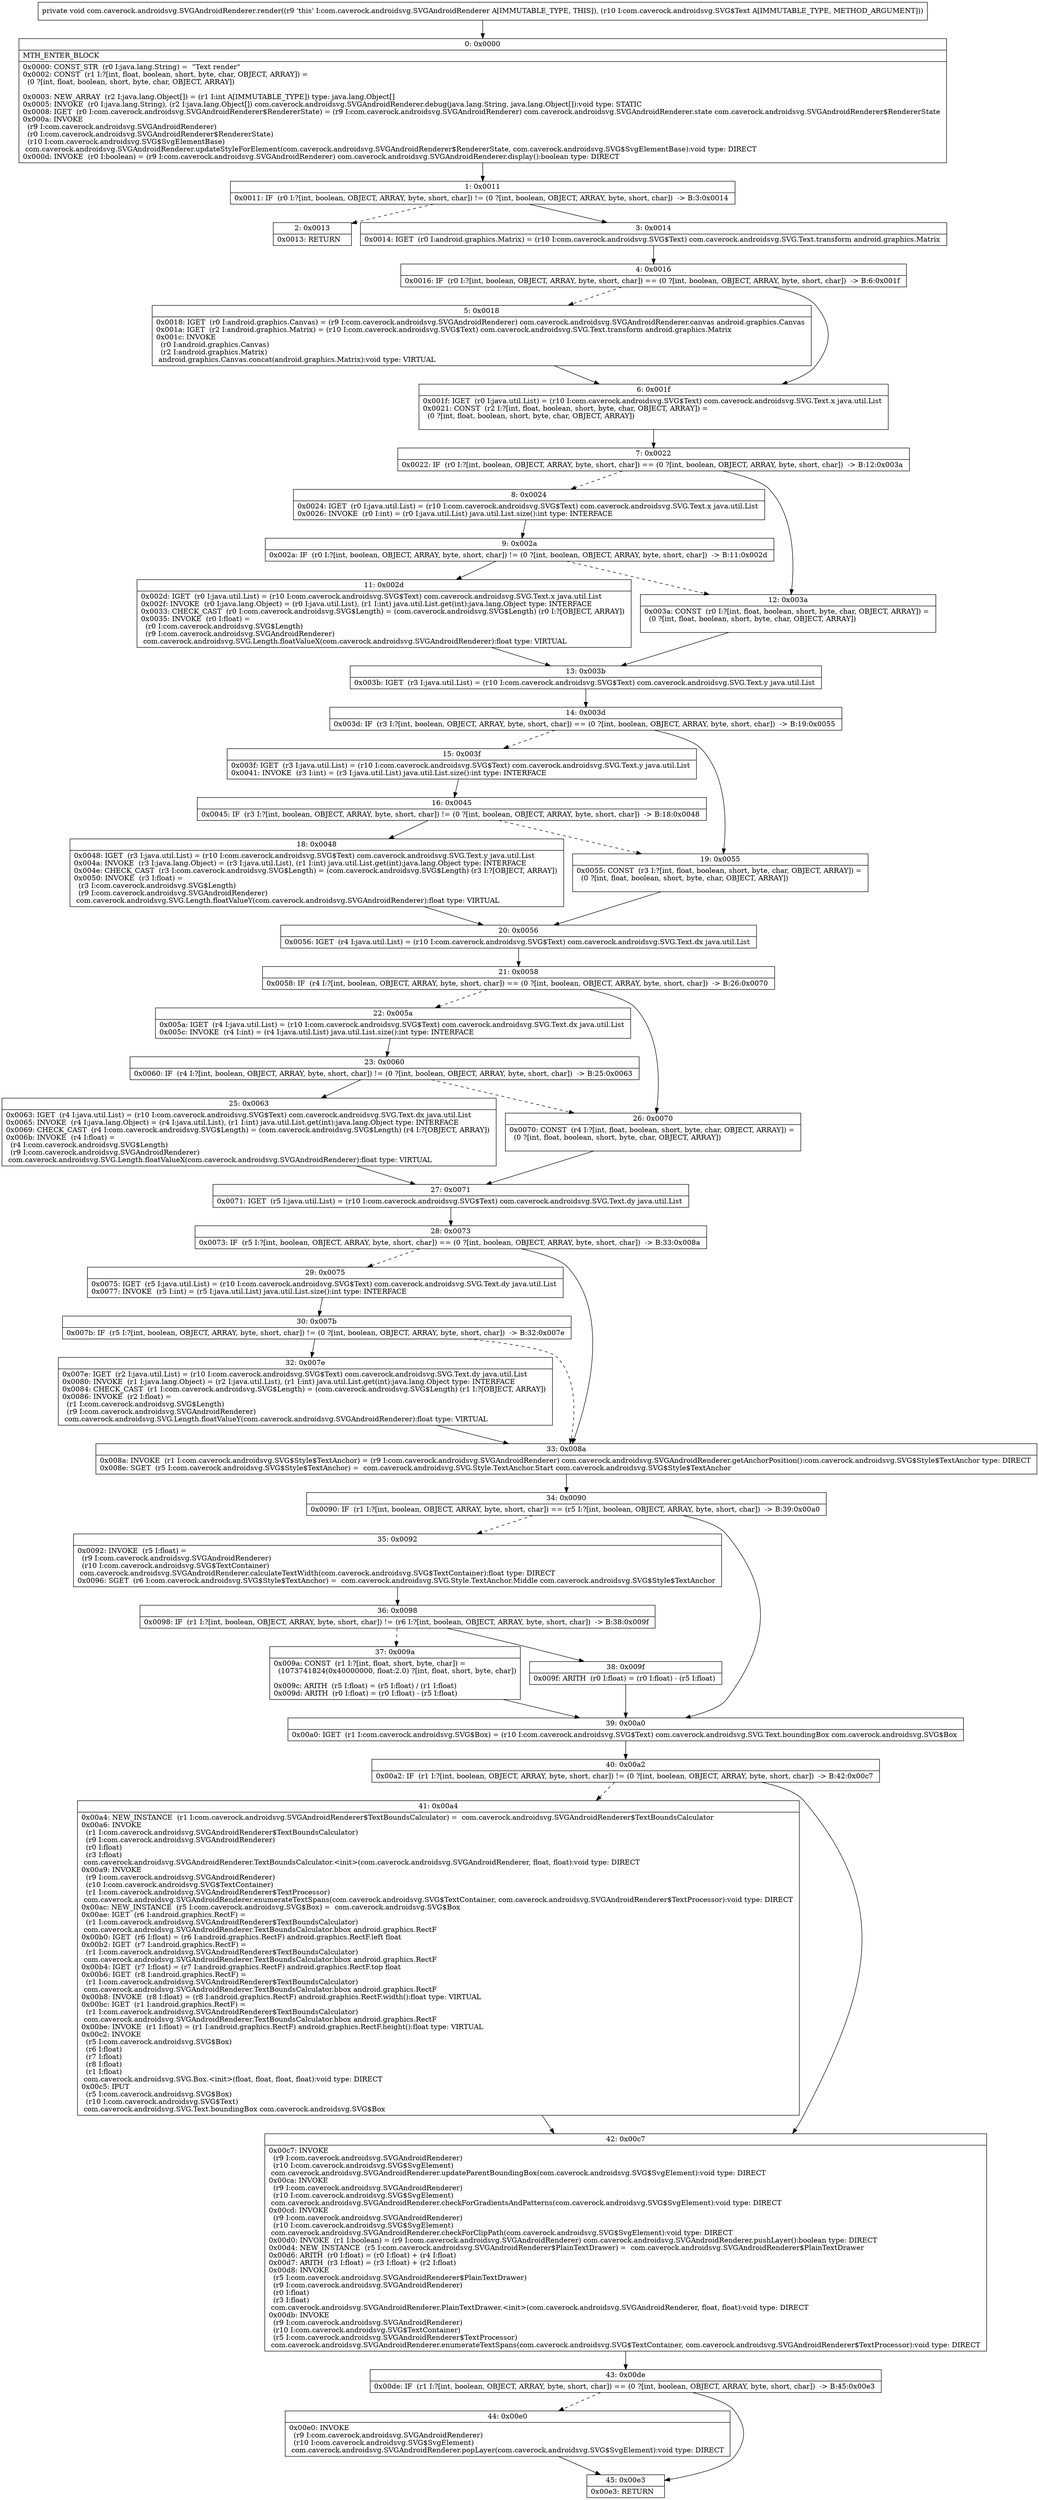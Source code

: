 digraph "CFG forcom.caverock.androidsvg.SVGAndroidRenderer.render(Lcom\/caverock\/androidsvg\/SVG$Text;)V" {
Node_0 [shape=record,label="{0\:\ 0x0000|MTH_ENTER_BLOCK\l|0x0000: CONST_STR  (r0 I:java.lang.String) =  \"Text render\" \l0x0002: CONST  (r1 I:?[int, float, boolean, short, byte, char, OBJECT, ARRAY]) = \l  (0 ?[int, float, boolean, short, byte, char, OBJECT, ARRAY])\l \l0x0003: NEW_ARRAY  (r2 I:java.lang.Object[]) = (r1 I:int A[IMMUTABLE_TYPE]) type: java.lang.Object[] \l0x0005: INVOKE  (r0 I:java.lang.String), (r2 I:java.lang.Object[]) com.caverock.androidsvg.SVGAndroidRenderer.debug(java.lang.String, java.lang.Object[]):void type: STATIC \l0x0008: IGET  (r0 I:com.caverock.androidsvg.SVGAndroidRenderer$RendererState) = (r9 I:com.caverock.androidsvg.SVGAndroidRenderer) com.caverock.androidsvg.SVGAndroidRenderer.state com.caverock.androidsvg.SVGAndroidRenderer$RendererState \l0x000a: INVOKE  \l  (r9 I:com.caverock.androidsvg.SVGAndroidRenderer)\l  (r0 I:com.caverock.androidsvg.SVGAndroidRenderer$RendererState)\l  (r10 I:com.caverock.androidsvg.SVG$SvgElementBase)\l com.caverock.androidsvg.SVGAndroidRenderer.updateStyleForElement(com.caverock.androidsvg.SVGAndroidRenderer$RendererState, com.caverock.androidsvg.SVG$SvgElementBase):void type: DIRECT \l0x000d: INVOKE  (r0 I:boolean) = (r9 I:com.caverock.androidsvg.SVGAndroidRenderer) com.caverock.androidsvg.SVGAndroidRenderer.display():boolean type: DIRECT \l}"];
Node_1 [shape=record,label="{1\:\ 0x0011|0x0011: IF  (r0 I:?[int, boolean, OBJECT, ARRAY, byte, short, char]) != (0 ?[int, boolean, OBJECT, ARRAY, byte, short, char])  \-\> B:3:0x0014 \l}"];
Node_2 [shape=record,label="{2\:\ 0x0013|0x0013: RETURN   \l}"];
Node_3 [shape=record,label="{3\:\ 0x0014|0x0014: IGET  (r0 I:android.graphics.Matrix) = (r10 I:com.caverock.androidsvg.SVG$Text) com.caverock.androidsvg.SVG.Text.transform android.graphics.Matrix \l}"];
Node_4 [shape=record,label="{4\:\ 0x0016|0x0016: IF  (r0 I:?[int, boolean, OBJECT, ARRAY, byte, short, char]) == (0 ?[int, boolean, OBJECT, ARRAY, byte, short, char])  \-\> B:6:0x001f \l}"];
Node_5 [shape=record,label="{5\:\ 0x0018|0x0018: IGET  (r0 I:android.graphics.Canvas) = (r9 I:com.caverock.androidsvg.SVGAndroidRenderer) com.caverock.androidsvg.SVGAndroidRenderer.canvas android.graphics.Canvas \l0x001a: IGET  (r2 I:android.graphics.Matrix) = (r10 I:com.caverock.androidsvg.SVG$Text) com.caverock.androidsvg.SVG.Text.transform android.graphics.Matrix \l0x001c: INVOKE  \l  (r0 I:android.graphics.Canvas)\l  (r2 I:android.graphics.Matrix)\l android.graphics.Canvas.concat(android.graphics.Matrix):void type: VIRTUAL \l}"];
Node_6 [shape=record,label="{6\:\ 0x001f|0x001f: IGET  (r0 I:java.util.List) = (r10 I:com.caverock.androidsvg.SVG$Text) com.caverock.androidsvg.SVG.Text.x java.util.List \l0x0021: CONST  (r2 I:?[int, float, boolean, short, byte, char, OBJECT, ARRAY]) = \l  (0 ?[int, float, boolean, short, byte, char, OBJECT, ARRAY])\l \l}"];
Node_7 [shape=record,label="{7\:\ 0x0022|0x0022: IF  (r0 I:?[int, boolean, OBJECT, ARRAY, byte, short, char]) == (0 ?[int, boolean, OBJECT, ARRAY, byte, short, char])  \-\> B:12:0x003a \l}"];
Node_8 [shape=record,label="{8\:\ 0x0024|0x0024: IGET  (r0 I:java.util.List) = (r10 I:com.caverock.androidsvg.SVG$Text) com.caverock.androidsvg.SVG.Text.x java.util.List \l0x0026: INVOKE  (r0 I:int) = (r0 I:java.util.List) java.util.List.size():int type: INTERFACE \l}"];
Node_9 [shape=record,label="{9\:\ 0x002a|0x002a: IF  (r0 I:?[int, boolean, OBJECT, ARRAY, byte, short, char]) != (0 ?[int, boolean, OBJECT, ARRAY, byte, short, char])  \-\> B:11:0x002d \l}"];
Node_11 [shape=record,label="{11\:\ 0x002d|0x002d: IGET  (r0 I:java.util.List) = (r10 I:com.caverock.androidsvg.SVG$Text) com.caverock.androidsvg.SVG.Text.x java.util.List \l0x002f: INVOKE  (r0 I:java.lang.Object) = (r0 I:java.util.List), (r1 I:int) java.util.List.get(int):java.lang.Object type: INTERFACE \l0x0033: CHECK_CAST  (r0 I:com.caverock.androidsvg.SVG$Length) = (com.caverock.androidsvg.SVG$Length) (r0 I:?[OBJECT, ARRAY]) \l0x0035: INVOKE  (r0 I:float) = \l  (r0 I:com.caverock.androidsvg.SVG$Length)\l  (r9 I:com.caverock.androidsvg.SVGAndroidRenderer)\l com.caverock.androidsvg.SVG.Length.floatValueX(com.caverock.androidsvg.SVGAndroidRenderer):float type: VIRTUAL \l}"];
Node_12 [shape=record,label="{12\:\ 0x003a|0x003a: CONST  (r0 I:?[int, float, boolean, short, byte, char, OBJECT, ARRAY]) = \l  (0 ?[int, float, boolean, short, byte, char, OBJECT, ARRAY])\l \l}"];
Node_13 [shape=record,label="{13\:\ 0x003b|0x003b: IGET  (r3 I:java.util.List) = (r10 I:com.caverock.androidsvg.SVG$Text) com.caverock.androidsvg.SVG.Text.y java.util.List \l}"];
Node_14 [shape=record,label="{14\:\ 0x003d|0x003d: IF  (r3 I:?[int, boolean, OBJECT, ARRAY, byte, short, char]) == (0 ?[int, boolean, OBJECT, ARRAY, byte, short, char])  \-\> B:19:0x0055 \l}"];
Node_15 [shape=record,label="{15\:\ 0x003f|0x003f: IGET  (r3 I:java.util.List) = (r10 I:com.caverock.androidsvg.SVG$Text) com.caverock.androidsvg.SVG.Text.y java.util.List \l0x0041: INVOKE  (r3 I:int) = (r3 I:java.util.List) java.util.List.size():int type: INTERFACE \l}"];
Node_16 [shape=record,label="{16\:\ 0x0045|0x0045: IF  (r3 I:?[int, boolean, OBJECT, ARRAY, byte, short, char]) != (0 ?[int, boolean, OBJECT, ARRAY, byte, short, char])  \-\> B:18:0x0048 \l}"];
Node_18 [shape=record,label="{18\:\ 0x0048|0x0048: IGET  (r3 I:java.util.List) = (r10 I:com.caverock.androidsvg.SVG$Text) com.caverock.androidsvg.SVG.Text.y java.util.List \l0x004a: INVOKE  (r3 I:java.lang.Object) = (r3 I:java.util.List), (r1 I:int) java.util.List.get(int):java.lang.Object type: INTERFACE \l0x004e: CHECK_CAST  (r3 I:com.caverock.androidsvg.SVG$Length) = (com.caverock.androidsvg.SVG$Length) (r3 I:?[OBJECT, ARRAY]) \l0x0050: INVOKE  (r3 I:float) = \l  (r3 I:com.caverock.androidsvg.SVG$Length)\l  (r9 I:com.caverock.androidsvg.SVGAndroidRenderer)\l com.caverock.androidsvg.SVG.Length.floatValueY(com.caverock.androidsvg.SVGAndroidRenderer):float type: VIRTUAL \l}"];
Node_19 [shape=record,label="{19\:\ 0x0055|0x0055: CONST  (r3 I:?[int, float, boolean, short, byte, char, OBJECT, ARRAY]) = \l  (0 ?[int, float, boolean, short, byte, char, OBJECT, ARRAY])\l \l}"];
Node_20 [shape=record,label="{20\:\ 0x0056|0x0056: IGET  (r4 I:java.util.List) = (r10 I:com.caverock.androidsvg.SVG$Text) com.caverock.androidsvg.SVG.Text.dx java.util.List \l}"];
Node_21 [shape=record,label="{21\:\ 0x0058|0x0058: IF  (r4 I:?[int, boolean, OBJECT, ARRAY, byte, short, char]) == (0 ?[int, boolean, OBJECT, ARRAY, byte, short, char])  \-\> B:26:0x0070 \l}"];
Node_22 [shape=record,label="{22\:\ 0x005a|0x005a: IGET  (r4 I:java.util.List) = (r10 I:com.caverock.androidsvg.SVG$Text) com.caverock.androidsvg.SVG.Text.dx java.util.List \l0x005c: INVOKE  (r4 I:int) = (r4 I:java.util.List) java.util.List.size():int type: INTERFACE \l}"];
Node_23 [shape=record,label="{23\:\ 0x0060|0x0060: IF  (r4 I:?[int, boolean, OBJECT, ARRAY, byte, short, char]) != (0 ?[int, boolean, OBJECT, ARRAY, byte, short, char])  \-\> B:25:0x0063 \l}"];
Node_25 [shape=record,label="{25\:\ 0x0063|0x0063: IGET  (r4 I:java.util.List) = (r10 I:com.caverock.androidsvg.SVG$Text) com.caverock.androidsvg.SVG.Text.dx java.util.List \l0x0065: INVOKE  (r4 I:java.lang.Object) = (r4 I:java.util.List), (r1 I:int) java.util.List.get(int):java.lang.Object type: INTERFACE \l0x0069: CHECK_CAST  (r4 I:com.caverock.androidsvg.SVG$Length) = (com.caverock.androidsvg.SVG$Length) (r4 I:?[OBJECT, ARRAY]) \l0x006b: INVOKE  (r4 I:float) = \l  (r4 I:com.caverock.androidsvg.SVG$Length)\l  (r9 I:com.caverock.androidsvg.SVGAndroidRenderer)\l com.caverock.androidsvg.SVG.Length.floatValueX(com.caverock.androidsvg.SVGAndroidRenderer):float type: VIRTUAL \l}"];
Node_26 [shape=record,label="{26\:\ 0x0070|0x0070: CONST  (r4 I:?[int, float, boolean, short, byte, char, OBJECT, ARRAY]) = \l  (0 ?[int, float, boolean, short, byte, char, OBJECT, ARRAY])\l \l}"];
Node_27 [shape=record,label="{27\:\ 0x0071|0x0071: IGET  (r5 I:java.util.List) = (r10 I:com.caverock.androidsvg.SVG$Text) com.caverock.androidsvg.SVG.Text.dy java.util.List \l}"];
Node_28 [shape=record,label="{28\:\ 0x0073|0x0073: IF  (r5 I:?[int, boolean, OBJECT, ARRAY, byte, short, char]) == (0 ?[int, boolean, OBJECT, ARRAY, byte, short, char])  \-\> B:33:0x008a \l}"];
Node_29 [shape=record,label="{29\:\ 0x0075|0x0075: IGET  (r5 I:java.util.List) = (r10 I:com.caverock.androidsvg.SVG$Text) com.caverock.androidsvg.SVG.Text.dy java.util.List \l0x0077: INVOKE  (r5 I:int) = (r5 I:java.util.List) java.util.List.size():int type: INTERFACE \l}"];
Node_30 [shape=record,label="{30\:\ 0x007b|0x007b: IF  (r5 I:?[int, boolean, OBJECT, ARRAY, byte, short, char]) != (0 ?[int, boolean, OBJECT, ARRAY, byte, short, char])  \-\> B:32:0x007e \l}"];
Node_32 [shape=record,label="{32\:\ 0x007e|0x007e: IGET  (r2 I:java.util.List) = (r10 I:com.caverock.androidsvg.SVG$Text) com.caverock.androidsvg.SVG.Text.dy java.util.List \l0x0080: INVOKE  (r1 I:java.lang.Object) = (r2 I:java.util.List), (r1 I:int) java.util.List.get(int):java.lang.Object type: INTERFACE \l0x0084: CHECK_CAST  (r1 I:com.caverock.androidsvg.SVG$Length) = (com.caverock.androidsvg.SVG$Length) (r1 I:?[OBJECT, ARRAY]) \l0x0086: INVOKE  (r2 I:float) = \l  (r1 I:com.caverock.androidsvg.SVG$Length)\l  (r9 I:com.caverock.androidsvg.SVGAndroidRenderer)\l com.caverock.androidsvg.SVG.Length.floatValueY(com.caverock.androidsvg.SVGAndroidRenderer):float type: VIRTUAL \l}"];
Node_33 [shape=record,label="{33\:\ 0x008a|0x008a: INVOKE  (r1 I:com.caverock.androidsvg.SVG$Style$TextAnchor) = (r9 I:com.caverock.androidsvg.SVGAndroidRenderer) com.caverock.androidsvg.SVGAndroidRenderer.getAnchorPosition():com.caverock.androidsvg.SVG$Style$TextAnchor type: DIRECT \l0x008e: SGET  (r5 I:com.caverock.androidsvg.SVG$Style$TextAnchor) =  com.caverock.androidsvg.SVG.Style.TextAnchor.Start com.caverock.androidsvg.SVG$Style$TextAnchor \l}"];
Node_34 [shape=record,label="{34\:\ 0x0090|0x0090: IF  (r1 I:?[int, boolean, OBJECT, ARRAY, byte, short, char]) == (r5 I:?[int, boolean, OBJECT, ARRAY, byte, short, char])  \-\> B:39:0x00a0 \l}"];
Node_35 [shape=record,label="{35\:\ 0x0092|0x0092: INVOKE  (r5 I:float) = \l  (r9 I:com.caverock.androidsvg.SVGAndroidRenderer)\l  (r10 I:com.caverock.androidsvg.SVG$TextContainer)\l com.caverock.androidsvg.SVGAndroidRenderer.calculateTextWidth(com.caverock.androidsvg.SVG$TextContainer):float type: DIRECT \l0x0096: SGET  (r6 I:com.caverock.androidsvg.SVG$Style$TextAnchor) =  com.caverock.androidsvg.SVG.Style.TextAnchor.Middle com.caverock.androidsvg.SVG$Style$TextAnchor \l}"];
Node_36 [shape=record,label="{36\:\ 0x0098|0x0098: IF  (r1 I:?[int, boolean, OBJECT, ARRAY, byte, short, char]) != (r6 I:?[int, boolean, OBJECT, ARRAY, byte, short, char])  \-\> B:38:0x009f \l}"];
Node_37 [shape=record,label="{37\:\ 0x009a|0x009a: CONST  (r1 I:?[int, float, short, byte, char]) = \l  (1073741824(0x40000000, float:2.0) ?[int, float, short, byte, char])\l \l0x009c: ARITH  (r5 I:float) = (r5 I:float) \/ (r1 I:float) \l0x009d: ARITH  (r0 I:float) = (r0 I:float) \- (r5 I:float) \l}"];
Node_38 [shape=record,label="{38\:\ 0x009f|0x009f: ARITH  (r0 I:float) = (r0 I:float) \- (r5 I:float) \l}"];
Node_39 [shape=record,label="{39\:\ 0x00a0|0x00a0: IGET  (r1 I:com.caverock.androidsvg.SVG$Box) = (r10 I:com.caverock.androidsvg.SVG$Text) com.caverock.androidsvg.SVG.Text.boundingBox com.caverock.androidsvg.SVG$Box \l}"];
Node_40 [shape=record,label="{40\:\ 0x00a2|0x00a2: IF  (r1 I:?[int, boolean, OBJECT, ARRAY, byte, short, char]) != (0 ?[int, boolean, OBJECT, ARRAY, byte, short, char])  \-\> B:42:0x00c7 \l}"];
Node_41 [shape=record,label="{41\:\ 0x00a4|0x00a4: NEW_INSTANCE  (r1 I:com.caverock.androidsvg.SVGAndroidRenderer$TextBoundsCalculator) =  com.caverock.androidsvg.SVGAndroidRenderer$TextBoundsCalculator \l0x00a6: INVOKE  \l  (r1 I:com.caverock.androidsvg.SVGAndroidRenderer$TextBoundsCalculator)\l  (r9 I:com.caverock.androidsvg.SVGAndroidRenderer)\l  (r0 I:float)\l  (r3 I:float)\l com.caverock.androidsvg.SVGAndroidRenderer.TextBoundsCalculator.\<init\>(com.caverock.androidsvg.SVGAndroidRenderer, float, float):void type: DIRECT \l0x00a9: INVOKE  \l  (r9 I:com.caverock.androidsvg.SVGAndroidRenderer)\l  (r10 I:com.caverock.androidsvg.SVG$TextContainer)\l  (r1 I:com.caverock.androidsvg.SVGAndroidRenderer$TextProcessor)\l com.caverock.androidsvg.SVGAndroidRenderer.enumerateTextSpans(com.caverock.androidsvg.SVG$TextContainer, com.caverock.androidsvg.SVGAndroidRenderer$TextProcessor):void type: DIRECT \l0x00ac: NEW_INSTANCE  (r5 I:com.caverock.androidsvg.SVG$Box) =  com.caverock.androidsvg.SVG$Box \l0x00ae: IGET  (r6 I:android.graphics.RectF) = \l  (r1 I:com.caverock.androidsvg.SVGAndroidRenderer$TextBoundsCalculator)\l com.caverock.androidsvg.SVGAndroidRenderer.TextBoundsCalculator.bbox android.graphics.RectF \l0x00b0: IGET  (r6 I:float) = (r6 I:android.graphics.RectF) android.graphics.RectF.left float \l0x00b2: IGET  (r7 I:android.graphics.RectF) = \l  (r1 I:com.caverock.androidsvg.SVGAndroidRenderer$TextBoundsCalculator)\l com.caverock.androidsvg.SVGAndroidRenderer.TextBoundsCalculator.bbox android.graphics.RectF \l0x00b4: IGET  (r7 I:float) = (r7 I:android.graphics.RectF) android.graphics.RectF.top float \l0x00b6: IGET  (r8 I:android.graphics.RectF) = \l  (r1 I:com.caverock.androidsvg.SVGAndroidRenderer$TextBoundsCalculator)\l com.caverock.androidsvg.SVGAndroidRenderer.TextBoundsCalculator.bbox android.graphics.RectF \l0x00b8: INVOKE  (r8 I:float) = (r8 I:android.graphics.RectF) android.graphics.RectF.width():float type: VIRTUAL \l0x00bc: IGET  (r1 I:android.graphics.RectF) = \l  (r1 I:com.caverock.androidsvg.SVGAndroidRenderer$TextBoundsCalculator)\l com.caverock.androidsvg.SVGAndroidRenderer.TextBoundsCalculator.bbox android.graphics.RectF \l0x00be: INVOKE  (r1 I:float) = (r1 I:android.graphics.RectF) android.graphics.RectF.height():float type: VIRTUAL \l0x00c2: INVOKE  \l  (r5 I:com.caverock.androidsvg.SVG$Box)\l  (r6 I:float)\l  (r7 I:float)\l  (r8 I:float)\l  (r1 I:float)\l com.caverock.androidsvg.SVG.Box.\<init\>(float, float, float, float):void type: DIRECT \l0x00c5: IPUT  \l  (r5 I:com.caverock.androidsvg.SVG$Box)\l  (r10 I:com.caverock.androidsvg.SVG$Text)\l com.caverock.androidsvg.SVG.Text.boundingBox com.caverock.androidsvg.SVG$Box \l}"];
Node_42 [shape=record,label="{42\:\ 0x00c7|0x00c7: INVOKE  \l  (r9 I:com.caverock.androidsvg.SVGAndroidRenderer)\l  (r10 I:com.caverock.androidsvg.SVG$SvgElement)\l com.caverock.androidsvg.SVGAndroidRenderer.updateParentBoundingBox(com.caverock.androidsvg.SVG$SvgElement):void type: DIRECT \l0x00ca: INVOKE  \l  (r9 I:com.caverock.androidsvg.SVGAndroidRenderer)\l  (r10 I:com.caverock.androidsvg.SVG$SvgElement)\l com.caverock.androidsvg.SVGAndroidRenderer.checkForGradientsAndPatterns(com.caverock.androidsvg.SVG$SvgElement):void type: DIRECT \l0x00cd: INVOKE  \l  (r9 I:com.caverock.androidsvg.SVGAndroidRenderer)\l  (r10 I:com.caverock.androidsvg.SVG$SvgElement)\l com.caverock.androidsvg.SVGAndroidRenderer.checkForClipPath(com.caverock.androidsvg.SVG$SvgElement):void type: DIRECT \l0x00d0: INVOKE  (r1 I:boolean) = (r9 I:com.caverock.androidsvg.SVGAndroidRenderer) com.caverock.androidsvg.SVGAndroidRenderer.pushLayer():boolean type: DIRECT \l0x00d4: NEW_INSTANCE  (r5 I:com.caverock.androidsvg.SVGAndroidRenderer$PlainTextDrawer) =  com.caverock.androidsvg.SVGAndroidRenderer$PlainTextDrawer \l0x00d6: ARITH  (r0 I:float) = (r0 I:float) + (r4 I:float) \l0x00d7: ARITH  (r3 I:float) = (r3 I:float) + (r2 I:float) \l0x00d8: INVOKE  \l  (r5 I:com.caverock.androidsvg.SVGAndroidRenderer$PlainTextDrawer)\l  (r9 I:com.caverock.androidsvg.SVGAndroidRenderer)\l  (r0 I:float)\l  (r3 I:float)\l com.caverock.androidsvg.SVGAndroidRenderer.PlainTextDrawer.\<init\>(com.caverock.androidsvg.SVGAndroidRenderer, float, float):void type: DIRECT \l0x00db: INVOKE  \l  (r9 I:com.caverock.androidsvg.SVGAndroidRenderer)\l  (r10 I:com.caverock.androidsvg.SVG$TextContainer)\l  (r5 I:com.caverock.androidsvg.SVGAndroidRenderer$TextProcessor)\l com.caverock.androidsvg.SVGAndroidRenderer.enumerateTextSpans(com.caverock.androidsvg.SVG$TextContainer, com.caverock.androidsvg.SVGAndroidRenderer$TextProcessor):void type: DIRECT \l}"];
Node_43 [shape=record,label="{43\:\ 0x00de|0x00de: IF  (r1 I:?[int, boolean, OBJECT, ARRAY, byte, short, char]) == (0 ?[int, boolean, OBJECT, ARRAY, byte, short, char])  \-\> B:45:0x00e3 \l}"];
Node_44 [shape=record,label="{44\:\ 0x00e0|0x00e0: INVOKE  \l  (r9 I:com.caverock.androidsvg.SVGAndroidRenderer)\l  (r10 I:com.caverock.androidsvg.SVG$SvgElement)\l com.caverock.androidsvg.SVGAndroidRenderer.popLayer(com.caverock.androidsvg.SVG$SvgElement):void type: DIRECT \l}"];
Node_45 [shape=record,label="{45\:\ 0x00e3|0x00e3: RETURN   \l}"];
MethodNode[shape=record,label="{private void com.caverock.androidsvg.SVGAndroidRenderer.render((r9 'this' I:com.caverock.androidsvg.SVGAndroidRenderer A[IMMUTABLE_TYPE, THIS]), (r10 I:com.caverock.androidsvg.SVG$Text A[IMMUTABLE_TYPE, METHOD_ARGUMENT])) }"];
MethodNode -> Node_0;
Node_0 -> Node_1;
Node_1 -> Node_2[style=dashed];
Node_1 -> Node_3;
Node_3 -> Node_4;
Node_4 -> Node_5[style=dashed];
Node_4 -> Node_6;
Node_5 -> Node_6;
Node_6 -> Node_7;
Node_7 -> Node_8[style=dashed];
Node_7 -> Node_12;
Node_8 -> Node_9;
Node_9 -> Node_11;
Node_9 -> Node_12[style=dashed];
Node_11 -> Node_13;
Node_12 -> Node_13;
Node_13 -> Node_14;
Node_14 -> Node_15[style=dashed];
Node_14 -> Node_19;
Node_15 -> Node_16;
Node_16 -> Node_18;
Node_16 -> Node_19[style=dashed];
Node_18 -> Node_20;
Node_19 -> Node_20;
Node_20 -> Node_21;
Node_21 -> Node_22[style=dashed];
Node_21 -> Node_26;
Node_22 -> Node_23;
Node_23 -> Node_25;
Node_23 -> Node_26[style=dashed];
Node_25 -> Node_27;
Node_26 -> Node_27;
Node_27 -> Node_28;
Node_28 -> Node_29[style=dashed];
Node_28 -> Node_33;
Node_29 -> Node_30;
Node_30 -> Node_32;
Node_30 -> Node_33[style=dashed];
Node_32 -> Node_33;
Node_33 -> Node_34;
Node_34 -> Node_35[style=dashed];
Node_34 -> Node_39;
Node_35 -> Node_36;
Node_36 -> Node_37[style=dashed];
Node_36 -> Node_38;
Node_37 -> Node_39;
Node_38 -> Node_39;
Node_39 -> Node_40;
Node_40 -> Node_41[style=dashed];
Node_40 -> Node_42;
Node_41 -> Node_42;
Node_42 -> Node_43;
Node_43 -> Node_44[style=dashed];
Node_43 -> Node_45;
Node_44 -> Node_45;
}

